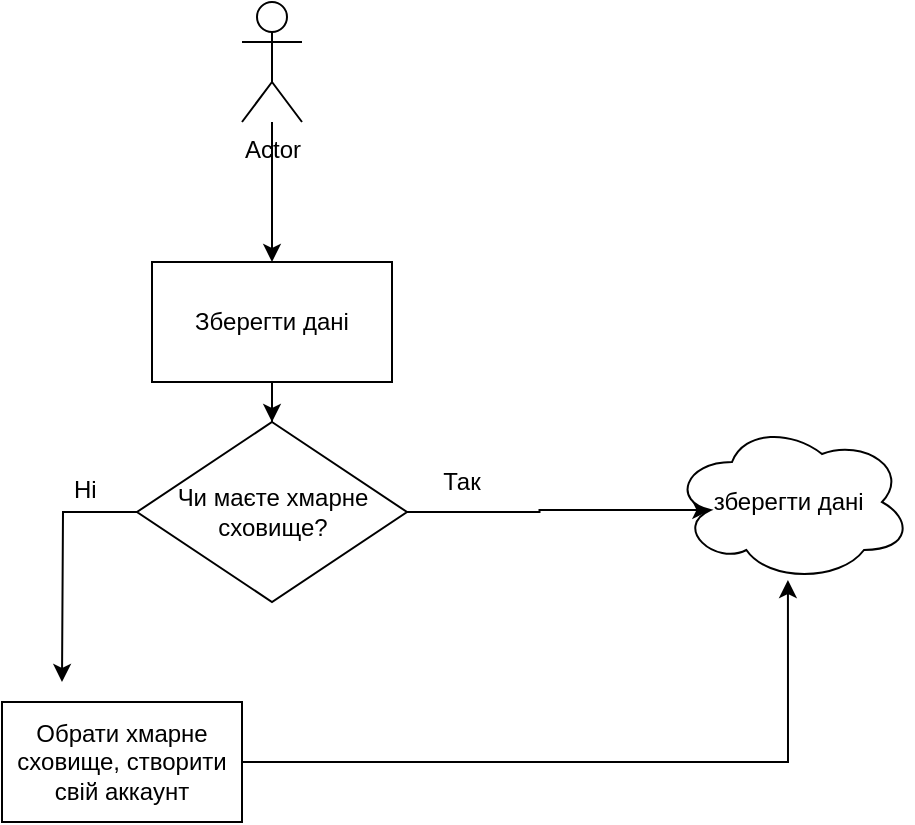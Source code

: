 <mxfile version="15.1.0" type="github">
  <diagram id="kgpKYQtTHZ0yAKxKKP6v" name="Page-1">
    <mxGraphModel dx="1422" dy="794" grid="1" gridSize="10" guides="1" tooltips="1" connect="1" arrows="1" fold="1" page="1" pageScale="1" pageWidth="850" pageHeight="1100" math="0" shadow="0">
      <root>
        <mxCell id="0" />
        <mxCell id="1" parent="0" />
        <mxCell id="TjZYKHOrASI7Wl4yKwdB-3" value="" style="edgeStyle=orthogonalEdgeStyle;rounded=0;orthogonalLoop=1;jettySize=auto;html=1;" edge="1" parent="1" source="TjZYKHOrASI7Wl4yKwdB-1" target="TjZYKHOrASI7Wl4yKwdB-2">
          <mxGeometry relative="1" as="geometry" />
        </mxCell>
        <mxCell id="TjZYKHOrASI7Wl4yKwdB-1" value="Actor" style="shape=umlActor;verticalLabelPosition=bottom;verticalAlign=top;html=1;outlineConnect=0;" vertex="1" parent="1">
          <mxGeometry x="150" y="250" width="30" height="60" as="geometry" />
        </mxCell>
        <mxCell id="TjZYKHOrASI7Wl4yKwdB-7" value="" style="edgeStyle=orthogonalEdgeStyle;rounded=0;orthogonalLoop=1;jettySize=auto;html=1;" edge="1" parent="1" source="TjZYKHOrASI7Wl4yKwdB-2" target="TjZYKHOrASI7Wl4yKwdB-4">
          <mxGeometry relative="1" as="geometry" />
        </mxCell>
        <mxCell id="TjZYKHOrASI7Wl4yKwdB-2" value="Зберегти дані" style="rounded=0;whiteSpace=wrap;html=1;" vertex="1" parent="1">
          <mxGeometry x="105" y="380" width="120" height="60" as="geometry" />
        </mxCell>
        <mxCell id="TjZYKHOrASI7Wl4yKwdB-6" style="edgeStyle=orthogonalEdgeStyle;rounded=0;orthogonalLoop=1;jettySize=auto;html=1;" edge="1" parent="1" source="TjZYKHOrASI7Wl4yKwdB-4">
          <mxGeometry relative="1" as="geometry">
            <mxPoint x="60" y="590" as="targetPoint" />
          </mxGeometry>
        </mxCell>
        <mxCell id="TjZYKHOrASI7Wl4yKwdB-9" style="edgeStyle=orthogonalEdgeStyle;rounded=0;orthogonalLoop=1;jettySize=auto;html=1;entryX=0.16;entryY=0.55;entryDx=0;entryDy=0;entryPerimeter=0;" edge="1" parent="1" source="TjZYKHOrASI7Wl4yKwdB-4" target="TjZYKHOrASI7Wl4yKwdB-13">
          <mxGeometry relative="1" as="geometry">
            <mxPoint x="310" y="505" as="targetPoint" />
          </mxGeometry>
        </mxCell>
        <mxCell id="TjZYKHOrASI7Wl4yKwdB-4" value="Чи маєте хмарне сховище?" style="rhombus;whiteSpace=wrap;html=1;" vertex="1" parent="1">
          <mxGeometry x="97.5" y="460" width="135" height="90" as="geometry" />
        </mxCell>
        <mxCell id="TjZYKHOrASI7Wl4yKwdB-8" value="Ні" style="text;strokeColor=none;fillColor=none;align=left;verticalAlign=top;spacingLeft=4;spacingRight=4;overflow=hidden;rotatable=0;points=[[0,0.5],[1,0.5]];portConstraint=eastwest;" vertex="1" parent="1">
          <mxGeometry x="60" y="480" width="60" height="26" as="geometry" />
        </mxCell>
        <mxCell id="TjZYKHOrASI7Wl4yKwdB-10" value="Так" style="text;html=1;strokeColor=none;fillColor=none;align=center;verticalAlign=middle;whiteSpace=wrap;rounded=0;" vertex="1" parent="1">
          <mxGeometry x="240" y="480" width="40" height="20" as="geometry" />
        </mxCell>
        <mxCell id="TjZYKHOrASI7Wl4yKwdB-15" style="edgeStyle=orthogonalEdgeStyle;rounded=0;orthogonalLoop=1;jettySize=auto;html=1;entryX=0.483;entryY=0.988;entryDx=0;entryDy=0;entryPerimeter=0;" edge="1" parent="1" source="TjZYKHOrASI7Wl4yKwdB-11" target="TjZYKHOrASI7Wl4yKwdB-13">
          <mxGeometry relative="1" as="geometry" />
        </mxCell>
        <mxCell id="TjZYKHOrASI7Wl4yKwdB-11" value="Обрати хмарне сховище, створити свій аккаунт" style="rounded=0;whiteSpace=wrap;html=1;" vertex="1" parent="1">
          <mxGeometry x="30" y="600" width="120" height="60" as="geometry" />
        </mxCell>
        <mxCell id="TjZYKHOrASI7Wl4yKwdB-13" value="зберегти дані&amp;nbsp;&lt;br&gt;" style="ellipse;shape=cloud;whiteSpace=wrap;html=1;" vertex="1" parent="1">
          <mxGeometry x="365" y="460" width="120" height="80" as="geometry" />
        </mxCell>
      </root>
    </mxGraphModel>
  </diagram>
</mxfile>
